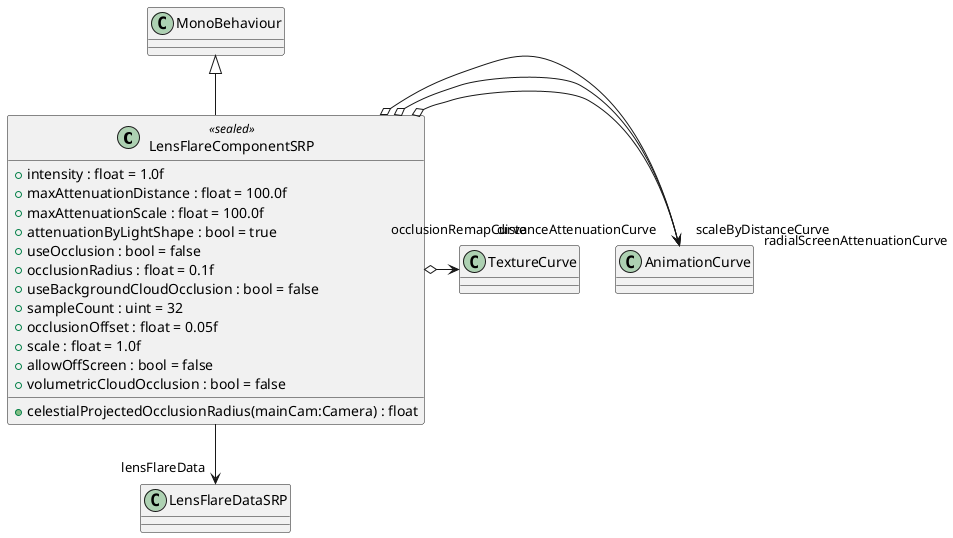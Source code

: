 @startuml
class LensFlareComponentSRP <<sealed>> {
    + intensity : float = 1.0f
    + maxAttenuationDistance : float = 100.0f
    + maxAttenuationScale : float = 100.0f
    + attenuationByLightShape : bool = true
    + useOcclusion : bool = false
    + occlusionRadius : float = 0.1f
    + useBackgroundCloudOcclusion : bool = false
    + sampleCount : uint = 32
    + occlusionOffset : float = 0.05f
    + scale : float = 1.0f
    + allowOffScreen : bool = false
    + volumetricCloudOcclusion : bool = false
    + celestialProjectedOcclusionRadius(mainCam:Camera) : float
}
MonoBehaviour <|-- LensFlareComponentSRP
LensFlareComponentSRP --> "lensFlareData" LensFlareDataSRP
LensFlareComponentSRP o-> "distanceAttenuationCurve" AnimationCurve
LensFlareComponentSRP o-> "scaleByDistanceCurve" AnimationCurve
LensFlareComponentSRP o-> "radialScreenAttenuationCurve" AnimationCurve
LensFlareComponentSRP o-> "occlusionRemapCurve" TextureCurve
@enduml
